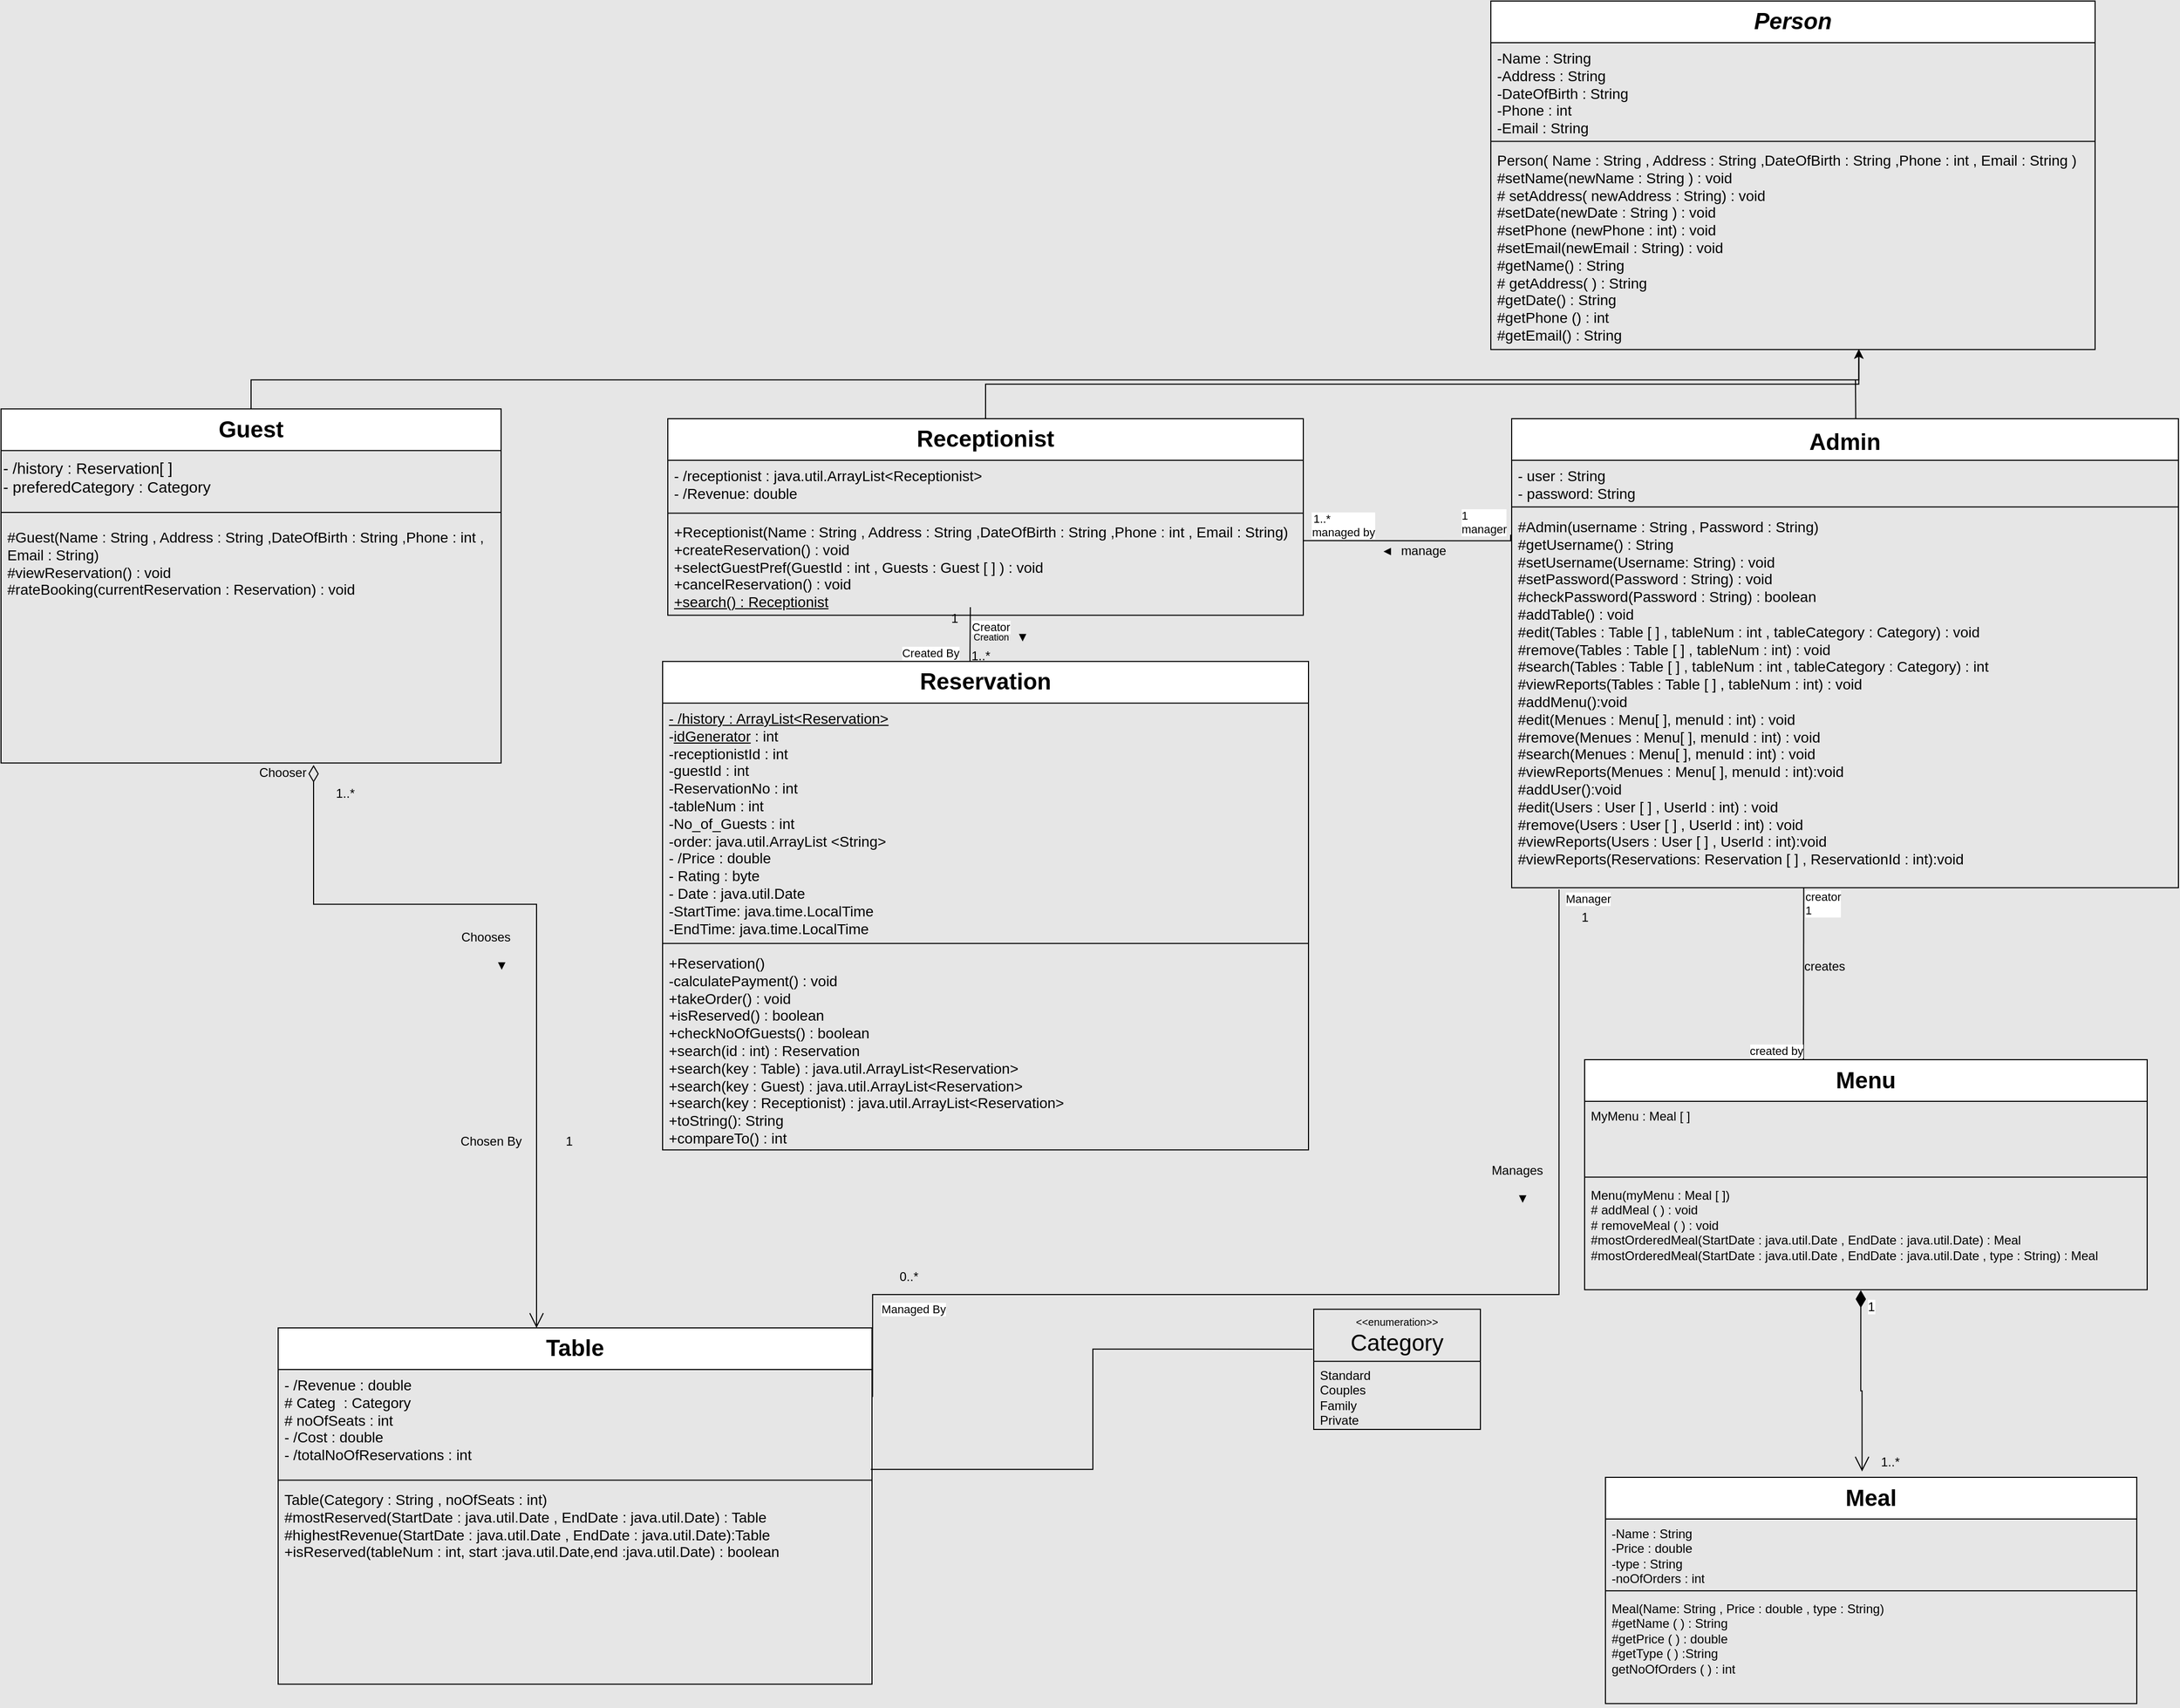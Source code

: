 <mxfile version="22.0.3" type="device">
  <diagram id="C5RBs43oDa-KdzZeNtuy" name="Page-1">
    <mxGraphModel dx="3770" dy="836" grid="0" gridSize="13" guides="1" tooltips="1" connect="1" arrows="1" fold="1" page="1" pageScale="1" pageWidth="2336" pageHeight="1654" background="#E6E6E6" math="0" shadow="0">
      <root>
        <mxCell id="WIyWlLk6GJQsqaUBKTNV-0" />
        <mxCell id="WIyWlLk6GJQsqaUBKTNV-1" parent="WIyWlLk6GJQsqaUBKTNV-0" />
        <mxCell id="kwfx18V8s8jriJGcK7w_-0" value="" style="group" parent="WIyWlLk6GJQsqaUBKTNV-1" vertex="1" connectable="0">
          <mxGeometry x="-2296" y="53" width="2090" height="1632" as="geometry" />
        </mxCell>
        <mxCell id="8VrIXo1lg3qWOVsLEivH-0" value="&lt;font style=&quot;font-size: 22px;&quot;&gt;Admin&lt;/font&gt;" style="swimlane;fontStyle=1;align=center;verticalAlign=top;childLayout=stackLayout;horizontal=1;startSize=40;horizontalStack=0;resizeParent=1;resizeParentMax=0;resizeLast=0;collapsible=1;marginBottom=0;whiteSpace=wrap;html=1;spacingTop=3;" parent="kwfx18V8s8jriJGcK7w_-0" vertex="1">
          <mxGeometry x="1450" y="401.006" width="640" height="450.331" as="geometry">
            <mxRectangle x="-700" y="90" width="100" height="40" as="alternateBounds" />
          </mxGeometry>
        </mxCell>
        <mxCell id="8VrIXo1lg3qWOVsLEivH-1" value="&lt;font style=&quot;font-size: 14px;&quot;&gt;- user : String&lt;br&gt;- password: String&lt;br&gt;&lt;br&gt;&lt;/font&gt;" style="text;strokeColor=none;fillColor=none;align=left;verticalAlign=top;spacingLeft=4;spacingRight=4;overflow=hidden;rotatable=0;points=[[0,0.5],[1,0.5]];portConstraint=eastwest;whiteSpace=wrap;html=1;" parent="8VrIXo1lg3qWOVsLEivH-0" vertex="1">
          <mxGeometry y="40" width="640" height="41.033" as="geometry" />
        </mxCell>
        <mxCell id="8VrIXo1lg3qWOVsLEivH-2" value="" style="line;strokeWidth=1;fillColor=none;align=left;verticalAlign=middle;spacingTop=-1;spacingLeft=3;spacingRight=3;rotatable=0;labelPosition=right;points=[];portConstraint=eastwest;strokeColor=inherit;" parent="8VrIXo1lg3qWOVsLEivH-0" vertex="1">
          <mxGeometry y="81.033" width="640" height="7.461" as="geometry" />
        </mxCell>
        <mxCell id="8VrIXo1lg3qWOVsLEivH-3" value="&lt;font style=&quot;font-size: 14px;&quot;&gt;#Admin(username : String , Password : String)&amp;nbsp;&lt;br&gt;#getUsername() : String&lt;br&gt;#setUsername(Username: String) : void&lt;br&gt;#setPassword(Password : String) : void&lt;br&gt;#checkPassword(Password : String) : boolean&lt;br&gt;#addTable() : void&lt;br&gt;#edit(Tables : Table [ ] , tableNum : int , tableCategory : Category) : void&lt;br&gt;#remove(Tables : Table [ ] , tableNum : int) : void&lt;br&gt;#search(Tables : Table [ ] , tableNum : int , tableCategory : Category) : int&lt;br&gt;#viewReports(Tables : Table [ ] , tableNum : int) : void&lt;br&gt;#addMenu():void&lt;br&gt;#edit(Menues : Menu[ ], menuId : int) : void&lt;br&gt;#remove(Menues : Menu[ ], menuId : int) : void&lt;br&gt;#search(Menues : Menu[ ], menuId : int) : void&lt;br&gt;#viewReports(Menues : Menu[ ], menuId : int):void&lt;br&gt;#addUser():void&lt;br&gt;#edit(Users : User [ ] , UserId : int) : void&lt;br&gt;#remove(Users : User [ ] , UserId : int) : void&lt;br&gt;#viewReports(Users : User [ ] , UserId : int):void&lt;br&gt;#viewReports(Reservations: Reservation [ ] , ReservationId : int):void&lt;br&gt;&lt;/font&gt;" style="text;strokeColor=none;fillColor=none;align=left;verticalAlign=top;spacingLeft=4;spacingRight=4;overflow=hidden;rotatable=0;points=[[0,0.5],[1,0.5]];portConstraint=eastwest;whiteSpace=wrap;html=1;" parent="8VrIXo1lg3qWOVsLEivH-0" vertex="1">
          <mxGeometry y="88.494" width="640" height="361.838" as="geometry" />
        </mxCell>
        <mxCell id="8VrIXo1lg3qWOVsLEivH-13" value="&lt;font style=&quot;font-size: 22px;&quot;&gt;Receptionist&lt;/font&gt;" style="swimlane;fontStyle=1;align=center;verticalAlign=top;childLayout=stackLayout;horizontal=1;startSize=40;horizontalStack=0;resizeParent=1;resizeParentMax=0;resizeLast=0;collapsible=1;marginBottom=0;whiteSpace=wrap;html=1;" parent="kwfx18V8s8jriJGcK7w_-0" vertex="1">
          <mxGeometry x="640" y="401.006" width="610" height="188.721" as="geometry">
            <mxRectangle x="290" y="70" width="170" height="40" as="alternateBounds" />
          </mxGeometry>
        </mxCell>
        <mxCell id="8VrIXo1lg3qWOVsLEivH-14" value="&lt;font style=&quot;font-size: 14px;&quot;&gt;- /receptionist : java.util.ArrayList&amp;lt;Receptionist&amp;gt;&lt;br&gt;- /Revenue: double&lt;br&gt;&lt;br&gt;&lt;/font&gt;" style="text;strokeColor=none;fillColor=none;align=left;verticalAlign=top;spacingLeft=4;spacingRight=4;overflow=hidden;rotatable=0;points=[[0,0.5],[1,0.5]];portConstraint=eastwest;whiteSpace=wrap;html=1;" parent="8VrIXo1lg3qWOVsLEivH-13" vertex="1">
          <mxGeometry y="40" width="610" height="47" as="geometry" />
        </mxCell>
        <mxCell id="8VrIXo1lg3qWOVsLEivH-15" value="" style="line;strokeWidth=1;fillColor=none;align=left;verticalAlign=middle;spacingTop=-1;spacingLeft=3;spacingRight=3;rotatable=0;labelPosition=right;points=[];portConstraint=eastwest;strokeColor=inherit;" parent="8VrIXo1lg3qWOVsLEivH-13" vertex="1">
          <mxGeometry y="87" width="610" height="7.461" as="geometry" />
        </mxCell>
        <mxCell id="8VrIXo1lg3qWOVsLEivH-16" value="&lt;font style=&quot;font-size: 14px;&quot;&gt;+Receptionist(Name : String , Address : String ,DateOfBirth : String ,Phone : int , Email : String)&lt;br&gt;+createReservation() : void&lt;br style=&quot;border-color: var(--border-color);&quot;&gt;&lt;/font&gt;&lt;span style=&quot;font-size: 14px;&quot;&gt;+selectGuestPref(GuestId : int , Guests : Guest [ ] ) : void&lt;br&gt;+cancelReservation() : void&lt;br&gt;&lt;u&gt;+search() : Receptionist&lt;/u&gt;&lt;br&gt;&lt;/span&gt;" style="text;strokeColor=none;fillColor=none;align=left;verticalAlign=top;spacingLeft=4;spacingRight=4;overflow=hidden;rotatable=0;points=[[0,0.5],[1,0.5]];portConstraint=eastwest;whiteSpace=wrap;html=1;" parent="8VrIXo1lg3qWOVsLEivH-13" vertex="1">
          <mxGeometry y="94.461" width="610" height="94.26" as="geometry" />
        </mxCell>
        <mxCell id="8VrIXo1lg3qWOVsLEivH-17" value="&lt;font style=&quot;font-size: 22px;&quot;&gt;Guest&lt;/font&gt;" style="swimlane;fontStyle=1;align=center;verticalAlign=top;childLayout=stackLayout;horizontal=1;startSize=40;horizontalStack=0;resizeParent=1;resizeParentMax=0;resizeLast=0;collapsible=1;marginBottom=0;whiteSpace=wrap;html=1;" parent="kwfx18V8s8jriJGcK7w_-0" vertex="1">
          <mxGeometry y="391.68" width="480" height="339.929" as="geometry">
            <mxRectangle x="160" y="70" width="100" height="40" as="alternateBounds" />
          </mxGeometry>
        </mxCell>
        <mxCell id="8VrIXo1lg3qWOVsLEivH-44" value="&lt;font style=&quot;font-size: 15px;&quot;&gt;- /history : Reservation[ ]&lt;br&gt;- preferedCategory : Category&lt;br&gt;&lt;/font&gt;" style="text;html=1;align=left;verticalAlign=middle;resizable=0;points=[];autosize=1;strokeColor=none;fillColor=none;" parent="8VrIXo1lg3qWOVsLEivH-17" vertex="1">
          <mxGeometry y="40" width="480" height="50" as="geometry" />
        </mxCell>
        <mxCell id="8VrIXo1lg3qWOVsLEivH-19" value="" style="line;strokeWidth=1;fillColor=none;align=left;verticalAlign=middle;spacingTop=-1;spacingLeft=3;spacingRight=3;rotatable=0;labelPosition=right;points=[];portConstraint=eastwest;strokeColor=inherit;" parent="8VrIXo1lg3qWOVsLEivH-17" vertex="1">
          <mxGeometry y="90" width="480" height="18.651" as="geometry" />
        </mxCell>
        <mxCell id="8VrIXo1lg3qWOVsLEivH-20" value="&lt;font style=&quot;font-size: 14px;&quot;&gt;#Guest(Name : String , Address : String ,DateOfBirth : String ,Phone : int , Email : String)&lt;br&gt;#viewReservation() : void&lt;br&gt;&lt;/font&gt;&lt;font style=&quot;font-size: 14px;&quot;&gt;#rateBooking(currentReservation : Reservation) : void&lt;br&gt;&lt;br&gt;&lt;/font&gt;" style="text;strokeColor=none;fillColor=none;align=left;verticalAlign=top;spacingLeft=4;spacingRight=4;overflow=hidden;rotatable=0;points=[[0,0.5],[1,0.5]];portConstraint=eastwest;whiteSpace=wrap;html=1;" parent="8VrIXo1lg3qWOVsLEivH-17" vertex="1">
          <mxGeometry y="108.651" width="480" height="231.278" as="geometry" />
        </mxCell>
        <mxCell id="8VrIXo1lg3qWOVsLEivH-21" value="&lt;font style=&quot;font-size: 22px;&quot;&gt;Reservation&lt;/font&gt;" style="swimlane;fontStyle=1;align=center;verticalAlign=top;childLayout=stackLayout;horizontal=1;startSize=40;horizontalStack=0;resizeParent=1;resizeParentMax=0;resizeLast=0;collapsible=1;marginBottom=0;whiteSpace=wrap;html=1;" parent="kwfx18V8s8jriJGcK7w_-0" vertex="1">
          <mxGeometry x="635" y="634.15" width="620" height="469.001" as="geometry">
            <mxRectangle x="1460" y="60" width="170" height="40" as="alternateBounds" />
          </mxGeometry>
        </mxCell>
        <mxCell id="8VrIXo1lg3qWOVsLEivH-22" value="&lt;font style=&quot;font-size: 14px;&quot;&gt;&lt;u&gt;- /history : ArrayList&amp;lt;Reservation&amp;gt;&lt;br&gt;&lt;/u&gt;-&lt;u&gt;idGenerator&lt;/u&gt; : int&lt;br&gt;-receptionistId : int&lt;br&gt;-guestId : int&lt;br style=&quot;border-color: var(--border-color);&quot;&gt;-ReservationNo : int&lt;br&gt;-tableNum : int&lt;br&gt;-No_of_Guests : int&lt;br&gt;-order: java.util.ArrayList &amp;lt;String&amp;gt;&lt;br&gt;- /Price : double&lt;br&gt;- Rating : byte&lt;br&gt;- Date : java.util.Date&lt;br&gt;-StartTime: java.time.LocalTime&lt;br&gt;-EndTime: java.time.LocalTime&lt;br&gt;&lt;/font&gt;" style="text;strokeColor=none;fillColor=none;align=left;verticalAlign=top;spacingLeft=4;spacingRight=4;overflow=hidden;rotatable=0;points=[[0,0.5],[1,0.5]];portConstraint=eastwest;whiteSpace=wrap;html=1;" parent="8VrIXo1lg3qWOVsLEivH-21" vertex="1">
          <mxGeometry y="40" width="620" height="227" as="geometry" />
        </mxCell>
        <mxCell id="8VrIXo1lg3qWOVsLEivH-23" value="" style="line;strokeWidth=1;fillColor=none;align=left;verticalAlign=middle;spacingTop=-1;spacingLeft=3;spacingRight=3;rotatable=0;labelPosition=right;points=[];portConstraint=eastwest;strokeColor=inherit;" parent="8VrIXo1lg3qWOVsLEivH-21" vertex="1">
          <mxGeometry y="267" width="620" height="7.461" as="geometry" />
        </mxCell>
        <mxCell id="8VrIXo1lg3qWOVsLEivH-24" value="&lt;font style=&quot;font-size: 14px;&quot;&gt;+Reservation()&lt;br&gt;-calculatePayment() : void&lt;br&gt;+takeOrder() : void&lt;br&gt;+isReserved() : boolean&lt;br&gt;+checkNoOfGuests() : boolean&lt;br&gt;+search(id : int) : Reservation&lt;br&gt;+search(key : Table) : java.util.ArrayList&amp;lt;Reservation&amp;gt;&lt;br&gt;+search(key : Guest) : java.util.ArrayList&amp;lt;Reservation&amp;gt;&lt;br&gt;+search(key : Receptionist) : java.util.ArrayList&amp;lt;Reservation&amp;gt;&lt;br style=&quot;border-color: var(--border-color);&quot;&gt;+toString(): String&lt;br&gt;+compareTo() : int&lt;br style=&quot;border-color: var(--border-color);&quot;&gt;&lt;/font&gt;" style="text;strokeColor=none;fillColor=none;align=left;verticalAlign=top;spacingLeft=4;spacingRight=4;overflow=hidden;rotatable=0;points=[[0,0.5],[1,0.5]];portConstraint=eastwest;whiteSpace=wrap;html=1;" parent="8VrIXo1lg3qWOVsLEivH-21" vertex="1">
          <mxGeometry y="274.461" width="620" height="194.54" as="geometry" />
        </mxCell>
        <mxCell id="8VrIXo1lg3qWOVsLEivH-25" value="&lt;font style=&quot;font-size: 22px;&quot;&gt;Table&lt;/font&gt;" style="swimlane;fontStyle=1;align=center;verticalAlign=top;childLayout=stackLayout;horizontal=1;startSize=40;horizontalStack=0;resizeParent=1;resizeParentMax=0;resizeLast=0;collapsible=1;marginBottom=0;whiteSpace=wrap;html=1;" parent="kwfx18V8s8jriJGcK7w_-0" vertex="1">
          <mxGeometry x="266" y="1273.996" width="570" height="342.153" as="geometry">
            <mxRectangle x="485" y="70" width="100" height="40" as="alternateBounds" />
          </mxGeometry>
        </mxCell>
        <mxCell id="8VrIXo1lg3qWOVsLEivH-26" value="&lt;font style=&quot;font-size: 14px;&quot;&gt;- /Revenue : double&lt;br&gt;# Categ&amp;nbsp; : Category&lt;br&gt;# noOfSeats : int&lt;br&gt;- /Cost : double&lt;br&gt;- /totalNoOfReservations : int&lt;br&gt;&lt;br&gt;&lt;/font&gt;" style="text;strokeColor=none;fillColor=none;align=left;verticalAlign=top;spacingLeft=4;spacingRight=4;overflow=hidden;rotatable=0;points=[[0,0.5],[1,0.5]];portConstraint=eastwest;whiteSpace=wrap;html=1;" parent="8VrIXo1lg3qWOVsLEivH-25" vertex="1">
          <mxGeometry y="40" width="570" height="102.583" as="geometry" />
        </mxCell>
        <mxCell id="8VrIXo1lg3qWOVsLEivH-27" value="" style="line;strokeWidth=1;fillColor=none;align=left;verticalAlign=middle;spacingTop=-1;spacingLeft=3;spacingRight=3;rotatable=0;labelPosition=right;points=[];portConstraint=eastwest;strokeColor=inherit;" parent="8VrIXo1lg3qWOVsLEivH-25" vertex="1">
          <mxGeometry y="142.583" width="570" height="7.461" as="geometry" />
        </mxCell>
        <mxCell id="8VrIXo1lg3qWOVsLEivH-28" value="&lt;font style=&quot;font-size: 14px;&quot;&gt;Table(Category : String , noOfSeats : int)&lt;br&gt;#mostReserved(StartDate : java.util.Date , EndDate : java.util.Date) : Table&lt;br&gt;#highestRevenue(StartDate : java.util.Date , EndDate : java.util.Date):Table&lt;br&gt;+isReserved(tableNum : int, start :java.util.Date,end :java.util.Date) : boolean&lt;br style=&quot;border-color: var(--border-color);&quot;&gt;&lt;/font&gt;" style="text;strokeColor=none;fillColor=none;align=left;verticalAlign=top;spacingLeft=4;spacingRight=4;overflow=hidden;rotatable=0;points=[[0,0.5],[1,0.5]];portConstraint=eastwest;whiteSpace=wrap;html=1;" parent="8VrIXo1lg3qWOVsLEivH-25" vertex="1">
          <mxGeometry y="150.043" width="570" height="192.11" as="geometry" />
        </mxCell>
        <mxCell id="8VrIXo1lg3qWOVsLEivH-29" value="&lt;font style=&quot;font-size: 22px;&quot;&gt;&lt;i&gt;Person&lt;/i&gt;&lt;/font&gt;" style="swimlane;fontStyle=1;align=center;verticalAlign=top;childLayout=stackLayout;horizontal=1;startSize=40;horizontalStack=0;resizeParent=1;resizeParentMax=0;resizeLast=0;collapsible=1;marginBottom=0;whiteSpace=wrap;html=1;" parent="kwfx18V8s8jriJGcK7w_-0" vertex="1">
          <mxGeometry x="1430" width="580" height="334.661" as="geometry">
            <mxRectangle x="940" y="68" width="120" height="40" as="alternateBounds" />
          </mxGeometry>
        </mxCell>
        <mxCell id="8VrIXo1lg3qWOVsLEivH-30" value="&lt;font style=&quot;font-size: 14px;&quot;&gt;-Name : String&lt;br&gt;-Address : String&lt;br&gt;-DateOfBirth : String&lt;br&gt;-Phone : int&lt;br&gt;-Email : String&lt;br&gt;&lt;/font&gt;" style="text;strokeColor=none;fillColor=none;align=left;verticalAlign=top;spacingLeft=4;spacingRight=4;overflow=hidden;rotatable=0;points=[[0,0.5],[1,0.5]];portConstraint=eastwest;whiteSpace=wrap;html=1;" parent="8VrIXo1lg3qWOVsLEivH-29" vertex="1">
          <mxGeometry y="40" width="580" height="91" as="geometry" />
        </mxCell>
        <mxCell id="8VrIXo1lg3qWOVsLEivH-31" value="" style="line;strokeWidth=1;fillColor=none;align=left;verticalAlign=middle;spacingTop=-1;spacingLeft=3;spacingRight=3;rotatable=0;labelPosition=right;points=[];portConstraint=eastwest;strokeColor=inherit;" parent="8VrIXo1lg3qWOVsLEivH-29" vertex="1">
          <mxGeometry y="131" width="580" height="7.461" as="geometry" />
        </mxCell>
        <mxCell id="8VrIXo1lg3qWOVsLEivH-32" value="&lt;font style=&quot;font-size: 14px;&quot;&gt;Person( Name : String , Address : String ,DateOfBirth : String ,Phone : int , Email : String )&lt;br&gt;#setName(newName : String ) : void&lt;br&gt;# setAddress( newAddress : String) : void&lt;br&gt;#setDate(newDate : String ) : void&lt;br&gt;#setPhone (newPhone : int) : void&lt;br&gt;#setEmail(newEmail : String) : void&lt;br&gt;#getName() : String&lt;br style=&quot;border-color: var(--border-color);&quot;&gt;# getAddress( ) : String&lt;br style=&quot;border-color: var(--border-color);&quot;&gt;#getDate() : String&lt;br style=&quot;border-color: var(--border-color);&quot;&gt;#getPhone () : int&lt;br style=&quot;border-color: var(--border-color);&quot;&gt;#getEmail() : String&lt;br&gt;&lt;br&gt;&lt;/font&gt;" style="text;strokeColor=none;fillColor=none;align=left;verticalAlign=top;spacingLeft=4;spacingRight=4;overflow=hidden;rotatable=0;points=[[0,0.5],[1,0.5]];portConstraint=eastwest;whiteSpace=wrap;html=1;" parent="8VrIXo1lg3qWOVsLEivH-29" vertex="1">
          <mxGeometry y="138.461" width="580" height="196.2" as="geometry" />
        </mxCell>
        <mxCell id="8VrIXo1lg3qWOVsLEivH-37" value="&lt;font style=&quot;font-size: 10px;&quot;&gt;&amp;lt;&amp;lt;enumeration&amp;gt;&amp;gt;&lt;br&gt;&lt;/font&gt;&lt;font style=&quot;font-size: 22px;&quot;&gt;Category&lt;/font&gt;" style="swimlane;fontStyle=0;childLayout=stackLayout;horizontal=1;startSize=50;fillColor=none;horizontalStack=0;resizeParent=1;resizeParentMax=0;resizeLast=0;collapsible=1;marginBottom=0;whiteSpace=wrap;html=1;" parent="kwfx18V8s8jriJGcK7w_-0" vertex="1">
          <mxGeometry x="1260" y="1256.174" width="160" height="115.28" as="geometry">
            <mxRectangle x="1850" y="630" width="130" height="50" as="alternateBounds" />
          </mxGeometry>
        </mxCell>
        <mxCell id="8VrIXo1lg3qWOVsLEivH-38" value="Standard&lt;br&gt;Couples&lt;br&gt;Family&lt;br&gt;Private" style="text;strokeColor=none;fillColor=none;align=left;verticalAlign=top;spacingLeft=4;spacingRight=4;overflow=hidden;rotatable=0;points=[[0,0.5],[1,0.5]];portConstraint=eastwest;whiteSpace=wrap;html=1;" parent="8VrIXo1lg3qWOVsLEivH-37" vertex="1">
          <mxGeometry y="50" width="160" height="65.28" as="geometry" />
        </mxCell>
        <mxCell id="8VrIXo1lg3qWOVsLEivH-47" value="&lt;font style=&quot;font-size: 22px;&quot;&gt;Menu&lt;/font&gt;" style="swimlane;fontStyle=1;align=center;verticalAlign=top;childLayout=stackLayout;horizontal=1;startSize=40;horizontalStack=0;resizeParent=1;resizeParentMax=0;resizeLast=0;collapsible=1;marginBottom=0;whiteSpace=wrap;html=1;" parent="kwfx18V8s8jriJGcK7w_-0" vertex="1">
          <mxGeometry x="1520" y="1016.503" width="540" height="220.919" as="geometry">
            <mxRectangle x="100" y="160" width="100" height="40" as="alternateBounds" />
          </mxGeometry>
        </mxCell>
        <mxCell id="8VrIXo1lg3qWOVsLEivH-48" value="MyMenu : Meal [ ]&amp;nbsp;" style="text;strokeColor=none;fillColor=none;align=left;verticalAlign=top;spacingLeft=4;spacingRight=4;overflow=hidden;rotatable=0;points=[[0,0.5],[1,0.5]];portConstraint=eastwest;whiteSpace=wrap;html=1;" parent="8VrIXo1lg3qWOVsLEivH-47" vertex="1">
          <mxGeometry y="40" width="540" height="69.01" as="geometry" />
        </mxCell>
        <mxCell id="8VrIXo1lg3qWOVsLEivH-49" value="" style="line;strokeWidth=1;fillColor=none;align=left;verticalAlign=middle;spacingTop=-1;spacingLeft=3;spacingRight=3;rotatable=0;labelPosition=right;points=[];portConstraint=eastwest;strokeColor=inherit;" parent="8VrIXo1lg3qWOVsLEivH-47" vertex="1">
          <mxGeometry y="109.01" width="540" height="7.461" as="geometry" />
        </mxCell>
        <mxCell id="8VrIXo1lg3qWOVsLEivH-50" value="Menu(myMenu : Meal [ ])&lt;br&gt;# addMeal ( ) : void&lt;br&gt;# removeMeal ( ) : void&lt;br&gt;#mostOrderedMeal(StartDate : java.util.Date , EndDate : java.util.Date) : Meal&lt;br&gt;#mostOrderedMeal(StartDate : java.util.Date , EndDate : java.util.Date , type : String) : Meal&lt;br&gt;" style="text;strokeColor=none;fillColor=none;align=left;verticalAlign=top;spacingLeft=4;spacingRight=4;overflow=hidden;rotatable=0;points=[[0,0.5],[1,0.5]];portConstraint=eastwest;whiteSpace=wrap;html=1;" parent="8VrIXo1lg3qWOVsLEivH-47" vertex="1">
          <mxGeometry y="116.471" width="540" height="104.448" as="geometry" />
        </mxCell>
        <mxCell id="8VrIXo1lg3qWOVsLEivH-51" value="&lt;font style=&quot;font-size: 22px;&quot;&gt;Meal&lt;/font&gt;" style="swimlane;fontStyle=1;align=center;verticalAlign=top;childLayout=stackLayout;horizontal=1;startSize=40;horizontalStack=0;resizeParent=1;resizeParentMax=0;resizeLast=0;collapsible=1;marginBottom=0;whiteSpace=wrap;html=1;" parent="kwfx18V8s8jriJGcK7w_-0" vertex="1">
          <mxGeometry x="1540" y="1417.509" width="510" height="217.189" as="geometry">
            <mxRectangle x="1050" y="1060" width="90" height="40" as="alternateBounds" />
          </mxGeometry>
        </mxCell>
        <mxCell id="8VrIXo1lg3qWOVsLEivH-52" value="-Name : String&lt;br&gt;-Price : double&lt;br&gt;-type : String&lt;br&gt;-noOfOrders : int" style="text;strokeColor=none;fillColor=none;align=left;verticalAlign=top;spacingLeft=4;spacingRight=4;overflow=hidden;rotatable=0;points=[[0,0.5],[1,0.5]];portConstraint=eastwest;whiteSpace=wrap;html=1;" parent="8VrIXo1lg3qWOVsLEivH-51" vertex="1">
          <mxGeometry y="40" width="510" height="65.28" as="geometry" />
        </mxCell>
        <mxCell id="8VrIXo1lg3qWOVsLEivH-53" value="" style="line;strokeWidth=1;fillColor=none;align=left;verticalAlign=middle;spacingTop=-1;spacingLeft=3;spacingRight=3;rotatable=0;labelPosition=right;points=[];portConstraint=eastwest;strokeColor=inherit;" parent="8VrIXo1lg3qWOVsLEivH-51" vertex="1">
          <mxGeometry y="105.28" width="510" height="7.461" as="geometry" />
        </mxCell>
        <mxCell id="8VrIXo1lg3qWOVsLEivH-54" value="Meal(Name: String , Price : double , type : String)&lt;br&gt;#getName ( ) : String&lt;br&gt;#getPrice ( ) : double&lt;br&gt;#getType ( ) :String&lt;br&gt;getNoOfOrders ( ) : int" style="text;strokeColor=none;fillColor=none;align=left;verticalAlign=top;spacingLeft=4;spacingRight=4;overflow=hidden;rotatable=0;points=[[0,0.5],[1,0.5]];portConstraint=eastwest;whiteSpace=wrap;html=1;" parent="8VrIXo1lg3qWOVsLEivH-51" vertex="1">
          <mxGeometry y="112.741" width="510" height="104.448" as="geometry" />
        </mxCell>
        <mxCell id="8VrIXo1lg3qWOVsLEivH-56" style="edgeStyle=orthogonalEdgeStyle;rounded=0;orthogonalLoop=1;jettySize=auto;html=1;entryX=0.609;entryY=0.998;entryDx=0;entryDy=0;entryPerimeter=0;exitX=0.5;exitY=0;exitDx=0;exitDy=0;" parent="kwfx18V8s8jriJGcK7w_-0" source="8VrIXo1lg3qWOVsLEivH-13" target="8VrIXo1lg3qWOVsLEivH-32" edge="1">
          <mxGeometry relative="1" as="geometry">
            <mxPoint x="920" y="401.006" as="sourcePoint" />
          </mxGeometry>
        </mxCell>
        <mxCell id="8VrIXo1lg3qWOVsLEivH-59" value="" style="endArrow=none;html=1;rounded=0;exitX=0.516;exitY=-0.001;exitDx=0;exitDy=0;exitPerimeter=0;" parent="kwfx18V8s8jriJGcK7w_-0" source="8VrIXo1lg3qWOVsLEivH-0" edge="1">
          <mxGeometry width="50" height="50" relative="1" as="geometry">
            <mxPoint x="1770" y="373.029" as="sourcePoint" />
            <mxPoint x="1780" y="363.703" as="targetPoint" />
          </mxGeometry>
        </mxCell>
        <mxCell id="8VrIXo1lg3qWOVsLEivH-70" value="1..*" style="text;html=1;align=center;verticalAlign=middle;resizable=0;points=[];autosize=1;strokeColor=none;fillColor=none;" parent="kwfx18V8s8jriJGcK7w_-0" vertex="1">
          <mxGeometry x="1793" y="1387.666" width="40" height="30" as="geometry" />
        </mxCell>
        <mxCell id="8VrIXo1lg3qWOVsLEivH-75" value="" style="endArrow=none;html=1;edgeStyle=orthogonalEdgeStyle;rounded=0;exitX=0.438;exitY=1;exitDx=0;exitDy=0;exitPerimeter=0;entryX=0.389;entryY=0;entryDx=0;entryDy=0;entryPerimeter=0;" parent="kwfx18V8s8jriJGcK7w_-0" source="8VrIXo1lg3qWOVsLEivH-3" target="8VrIXo1lg3qWOVsLEivH-47" edge="1">
          <mxGeometry relative="1" as="geometry">
            <mxPoint x="1730" y="876.617" as="sourcePoint" />
            <mxPoint x="1880" y="913.92" as="targetPoint" />
            <Array as="points">
              <mxPoint x="1730" y="850.505" />
              <mxPoint x="1730" y="850.505" />
            </Array>
          </mxGeometry>
        </mxCell>
        <mxCell id="8VrIXo1lg3qWOVsLEivH-76" value="creator&lt;br&gt;1" style="edgeLabel;resizable=0;html=1;align=left;verticalAlign=bottom;" parent="8VrIXo1lg3qWOVsLEivH-75" connectable="0" vertex="1">
          <mxGeometry x="-1" relative="1" as="geometry">
            <mxPoint y="30" as="offset" />
          </mxGeometry>
        </mxCell>
        <mxCell id="8VrIXo1lg3qWOVsLEivH-77" value="created by" style="edgeLabel;resizable=0;html=1;align=right;verticalAlign=bottom;" parent="8VrIXo1lg3qWOVsLEivH-75" connectable="0" vertex="1">
          <mxGeometry x="1" relative="1" as="geometry" />
        </mxCell>
        <mxCell id="8VrIXo1lg3qWOVsLEivH-78" value="creates&lt;br&gt;" style="text;html=1;align=center;verticalAlign=middle;resizable=0;points=[];autosize=1;strokeColor=none;fillColor=none;" parent="kwfx18V8s8jriJGcK7w_-0" vertex="1">
          <mxGeometry x="1720" y="912.055" width="60" height="30" as="geometry" />
        </mxCell>
        <mxCell id="8VrIXo1lg3qWOVsLEivH-79" value="◄" style="text;html=1;align=center;verticalAlign=middle;resizable=0;points=[];autosize=1;strokeColor=none;fillColor=none;rotation=0;" parent="kwfx18V8s8jriJGcK7w_-0" vertex="1">
          <mxGeometry x="1310" y="512.914" width="40" height="30" as="geometry" />
        </mxCell>
        <mxCell id="8VrIXo1lg3qWOVsLEivH-89" value="" style="endArrow=none;html=1;edgeStyle=orthogonalEdgeStyle;rounded=0;exitX=0;exitY=0.073;exitDx=0;exitDy=0;exitPerimeter=0;entryX=1;entryY=0.241;entryDx=0;entryDy=0;entryPerimeter=0;" parent="kwfx18V8s8jriJGcK7w_-0" source="8VrIXo1lg3qWOVsLEivH-3" target="8VrIXo1lg3qWOVsLEivH-16" edge="1">
          <mxGeometry relative="1" as="geometry">
            <mxPoint x="1340" y="475.611" as="sourcePoint" />
            <mxPoint x="1340" y="643.474" as="targetPoint" />
            <Array as="points">
              <mxPoint x="1449" y="512.914" />
            </Array>
          </mxGeometry>
        </mxCell>
        <mxCell id="8VrIXo1lg3qWOVsLEivH-90" value="1&lt;br&gt;manager" style="edgeLabel;resizable=0;html=1;align=left;verticalAlign=bottom;" parent="8VrIXo1lg3qWOVsLEivH-89" connectable="0" vertex="1">
          <mxGeometry x="-1" relative="1" as="geometry">
            <mxPoint x="-50" as="offset" />
          </mxGeometry>
        </mxCell>
        <mxCell id="8VrIXo1lg3qWOVsLEivH-91" value="1..*&amp;nbsp; &amp;nbsp; &amp;nbsp; &amp;nbsp; &amp;nbsp; &amp;nbsp; &amp;nbsp;&amp;nbsp;&lt;br&gt;managed by" style="edgeLabel;resizable=0;html=1;align=right;verticalAlign=bottom;" parent="8VrIXo1lg3qWOVsLEivH-89" connectable="0" vertex="1">
          <mxGeometry x="1" relative="1" as="geometry">
            <mxPoint x="70" as="offset" />
          </mxGeometry>
        </mxCell>
        <mxCell id="8VrIXo1lg3qWOVsLEivH-92" value="manage" style="text;html=1;align=center;verticalAlign=middle;resizable=0;points=[];autosize=1;strokeColor=none;fillColor=none;" parent="kwfx18V8s8jriJGcK7w_-0" vertex="1">
          <mxGeometry x="1330" y="512.914" width="70" height="30" as="geometry" />
        </mxCell>
        <mxCell id="8VrIXo1lg3qWOVsLEivH-96" value="Chooses" style="text;html=1;align=center;verticalAlign=middle;resizable=0;points=[];autosize=1;strokeColor=none;fillColor=none;" parent="kwfx18V8s8jriJGcK7w_-0" vertex="1">
          <mxGeometry x="430" y="884.078" width="70" height="30" as="geometry" />
        </mxCell>
        <mxCell id="8VrIXo1lg3qWOVsLEivH-97" value="1..*" style="text;html=1;align=center;verticalAlign=middle;resizable=0;points=[];autosize=1;strokeColor=none;fillColor=none;" parent="kwfx18V8s8jriJGcK7w_-0" vertex="1">
          <mxGeometry x="310" y="746.057" width="40" height="30" as="geometry" />
        </mxCell>
        <mxCell id="8VrIXo1lg3qWOVsLEivH-98" value="1" style="text;html=1;align=center;verticalAlign=middle;resizable=0;points=[];autosize=1;strokeColor=none;fillColor=none;" parent="kwfx18V8s8jriJGcK7w_-0" vertex="1">
          <mxGeometry x="530" y="1079.918" width="30" height="30" as="geometry" />
        </mxCell>
        <mxCell id="8VrIXo1lg3qWOVsLEivH-99" value="" style="endArrow=open;html=1;endSize=12;startArrow=diamondThin;startSize=14;startFill=0;edgeStyle=orthogonalEdgeStyle;align=left;verticalAlign=bottom;rounded=0;exitX=0.625;exitY=1.008;exitDx=0;exitDy=0;exitPerimeter=0;" parent="kwfx18V8s8jriJGcK7w_-0" source="8VrIXo1lg3qWOVsLEivH-20" target="8VrIXo1lg3qWOVsLEivH-25" edge="1">
          <mxGeometry x="-1" y="28" relative="1" as="geometry">
            <mxPoint x="330" y="783.36" as="sourcePoint" />
            <mxPoint x="490" y="783.36" as="targetPoint" />
            <Array as="points">
              <mxPoint x="300" y="867.291" />
              <mxPoint x="514" y="867.291" />
            </Array>
            <mxPoint x="-8" y="-20" as="offset" />
          </mxGeometry>
        </mxCell>
        <mxCell id="8VrIXo1lg3qWOVsLEivH-100" value="◄" style="text;html=1;align=center;verticalAlign=middle;resizable=0;points=[];autosize=1;strokeColor=none;fillColor=none;rotation=270;" parent="kwfx18V8s8jriJGcK7w_-0" vertex="1">
          <mxGeometry x="460" y="912.055" width="40" height="30" as="geometry" />
        </mxCell>
        <mxCell id="8VrIXo1lg3qWOVsLEivH-101" value="Chooser" style="text;html=1;align=center;verticalAlign=middle;resizable=0;points=[];autosize=1;strokeColor=none;fillColor=none;" parent="kwfx18V8s8jriJGcK7w_-0" vertex="1">
          <mxGeometry x="235" y="725.541" width="70" height="30" as="geometry" />
        </mxCell>
        <mxCell id="8VrIXo1lg3qWOVsLEivH-102" value="Chosen By" style="text;html=1;align=center;verticalAlign=middle;resizable=0;points=[];autosize=1;strokeColor=none;fillColor=none;" parent="kwfx18V8s8jriJGcK7w_-0" vertex="1">
          <mxGeometry x="430" y="1079.918" width="80" height="30" as="geometry" />
        </mxCell>
        <mxCell id="8VrIXo1lg3qWOVsLEivH-112" value="" style="endArrow=none;html=1;edgeStyle=orthogonalEdgeStyle;rounded=0;entryX=0.476;entryY=0;entryDx=0;entryDy=0;entryPerimeter=0;exitX=0.476;exitY=1.011;exitDx=0;exitDy=0;exitPerimeter=0;" parent="kwfx18V8s8jriJGcK7w_-0" source="8VrIXo1lg3qWOVsLEivH-16" target="8VrIXo1lg3qWOVsLEivH-21" edge="1">
          <mxGeometry relative="1" as="geometry">
            <mxPoint x="840" y="596.846" as="sourcePoint" />
            <mxPoint x="1000" y="596.846" as="targetPoint" />
            <Array as="points">
              <mxPoint x="930" y="581.925" />
              <mxPoint x="930" y="581.925" />
              <mxPoint x="930" y="631.351" />
              <mxPoint x="930" y="631.351" />
            </Array>
          </mxGeometry>
        </mxCell>
        <mxCell id="8VrIXo1lg3qWOVsLEivH-113" value="Creator" style="edgeLabel;resizable=0;html=1;align=left;verticalAlign=bottom;" parent="8VrIXo1lg3qWOVsLEivH-112" connectable="0" vertex="1">
          <mxGeometry x="-1" relative="1" as="geometry">
            <mxPoint y="19" as="offset" />
          </mxGeometry>
        </mxCell>
        <mxCell id="8VrIXo1lg3qWOVsLEivH-114" value="Created By" style="edgeLabel;resizable=0;html=1;align=right;verticalAlign=bottom;" parent="8VrIXo1lg3qWOVsLEivH-112" connectable="0" vertex="1">
          <mxGeometry x="1" relative="1" as="geometry">
            <mxPoint x="-10" as="offset" />
          </mxGeometry>
        </mxCell>
        <mxCell id="8VrIXo1lg3qWOVsLEivH-115" value="&lt;font style=&quot;font-size: 9px;&quot;&gt;Creation&lt;/font&gt;" style="text;html=1;align=center;verticalAlign=middle;resizable=0;points=[];autosize=1;strokeColor=none;fillColor=none;" parent="kwfx18V8s8jriJGcK7w_-0" vertex="1">
          <mxGeometry x="920" y="594.981" width="60" height="30" as="geometry" />
        </mxCell>
        <mxCell id="8VrIXo1lg3qWOVsLEivH-116" value="1" style="text;html=1;align=center;verticalAlign=middle;resizable=0;points=[];autosize=1;strokeColor=none;fillColor=none;" parent="kwfx18V8s8jriJGcK7w_-0" vertex="1">
          <mxGeometry x="900" y="578.194" width="30" height="30" as="geometry" />
        </mxCell>
        <mxCell id="8VrIXo1lg3qWOVsLEivH-117" value="1..*" style="text;html=1;align=center;verticalAlign=middle;resizable=0;points=[];autosize=1;strokeColor=none;fillColor=none;" parent="kwfx18V8s8jriJGcK7w_-0" vertex="1">
          <mxGeometry x="920" y="613.632" width="40" height="30" as="geometry" />
        </mxCell>
        <mxCell id="8VrIXo1lg3qWOVsLEivH-118" value="◄" style="text;html=1;align=center;verticalAlign=middle;resizable=0;points=[];autosize=1;strokeColor=none;fillColor=none;rotation=270;" parent="kwfx18V8s8jriJGcK7w_-0" vertex="1">
          <mxGeometry x="960" y="596.846" width="40" height="30" as="geometry" />
        </mxCell>
        <mxCell id="8VrIXo1lg3qWOVsLEivH-60" style="edgeStyle=orthogonalEdgeStyle;rounded=0;orthogonalLoop=1;jettySize=auto;html=1;entryX=0.609;entryY=0.999;entryDx=0;entryDy=0;entryPerimeter=0;" parent="kwfx18V8s8jriJGcK7w_-0" source="8VrIXo1lg3qWOVsLEivH-17" target="8VrIXo1lg3qWOVsLEivH-32" edge="1">
          <mxGeometry relative="1" as="geometry">
            <mxPoint x="1780" y="335.726" as="targetPoint" />
            <Array as="points">
              <mxPoint x="240" y="363.703" />
              <mxPoint x="1783" y="363.703" />
            </Array>
          </mxGeometry>
        </mxCell>
        <mxCell id="8VrIXo1lg3qWOVsLEivH-119" value="" style="endArrow=none;html=1;edgeStyle=orthogonalEdgeStyle;rounded=0;exitX=0.071;exitY=1.005;exitDx=0;exitDy=0;exitPerimeter=0;entryX=1.001;entryY=0.256;entryDx=0;entryDy=0;entryPerimeter=0;" parent="kwfx18V8s8jriJGcK7w_-0" source="8VrIXo1lg3qWOVsLEivH-3" target="8VrIXo1lg3qWOVsLEivH-26" edge="1">
          <mxGeometry relative="1" as="geometry">
            <mxPoint x="1370" y="913.92" as="sourcePoint" />
            <mxPoint x="1210" y="1055.671" as="targetPoint" />
            <Array as="points">
              <mxPoint x="1495" y="1242" />
              <mxPoint x="837" y="1242" />
            </Array>
          </mxGeometry>
        </mxCell>
        <mxCell id="8VrIXo1lg3qWOVsLEivH-120" value="Manager" style="edgeLabel;resizable=0;html=1;align=left;verticalAlign=bottom;" parent="8VrIXo1lg3qWOVsLEivH-119" connectable="0" vertex="1">
          <mxGeometry x="-1" relative="1" as="geometry">
            <mxPoint x="5" y="17" as="offset" />
          </mxGeometry>
        </mxCell>
        <mxCell id="8VrIXo1lg3qWOVsLEivH-121" value="Managed By" style="edgeLabel;resizable=0;html=1;align=right;verticalAlign=bottom;" parent="8VrIXo1lg3qWOVsLEivH-119" connectable="0" vertex="1">
          <mxGeometry x="1" relative="1" as="geometry">
            <mxPoint x="71" y="-76" as="offset" />
          </mxGeometry>
        </mxCell>
        <mxCell id="8VrIXo1lg3qWOVsLEivH-122" value="Manages" style="text;html=1;align=center;verticalAlign=middle;resizable=0;points=[];autosize=1;strokeColor=none;fillColor=none;" parent="kwfx18V8s8jriJGcK7w_-0" vertex="1">
          <mxGeometry x="1420" y="1107.895" width="70" height="30" as="geometry" />
        </mxCell>
        <mxCell id="8VrIXo1lg3qWOVsLEivH-124" value="◄" style="text;html=1;align=center;verticalAlign=middle;resizable=0;points=[];autosize=1;strokeColor=none;fillColor=none;rotation=270;" parent="kwfx18V8s8jriJGcK7w_-0" vertex="1">
          <mxGeometry x="1440" y="1135.872" width="40" height="30" as="geometry" />
        </mxCell>
        <mxCell id="8VrIXo1lg3qWOVsLEivH-125" value="1" style="text;html=1;align=center;verticalAlign=middle;resizable=0;points=[];autosize=1;strokeColor=none;fillColor=none;" parent="kwfx18V8s8jriJGcK7w_-0" vertex="1">
          <mxGeometry x="1505" y="865.426" width="30" height="30" as="geometry" />
        </mxCell>
        <mxCell id="8VrIXo1lg3qWOVsLEivH-126" value="0..*" style="text;html=1;align=center;verticalAlign=middle;resizable=0;points=[];autosize=1;strokeColor=none;fillColor=none;" parent="kwfx18V8s8jriJGcK7w_-0" vertex="1">
          <mxGeometry x="851" y="1209.996" width="40" height="30" as="geometry" />
        </mxCell>
        <mxCell id="96S_RW_blm-lSaF8RUR--0" value="" style="endArrow=none;html=1;edgeStyle=orthogonalEdgeStyle;rounded=0;exitX=0.998;exitY=0.935;exitDx=0;exitDy=0;exitPerimeter=0;entryX=-0.006;entryY=0.332;entryDx=0;entryDy=0;entryPerimeter=0;" parent="kwfx18V8s8jriJGcK7w_-0" source="8VrIXo1lg3qWOVsLEivH-26" target="8VrIXo1lg3qWOVsLEivH-37" edge="1">
          <mxGeometry relative="1" as="geometry">
            <mxPoint x="1026" y="1284.151" as="sourcePoint" />
            <mxPoint x="1186" y="1284.151" as="targetPoint" />
          </mxGeometry>
        </mxCell>
        <mxCell id="96S_RW_blm-lSaF8RUR--3" value="&lt;font style=&quot;font-size: 12px;&quot;&gt;1&lt;/font&gt;" style="endArrow=open;html=1;endSize=12;startArrow=diamondThin;startSize=14;startFill=1;edgeStyle=orthogonalEdgeStyle;align=left;verticalAlign=bottom;rounded=0;entryX=0.483;entryY=-0.026;entryDx=0;entryDy=0;entryPerimeter=0;exitX=0.491;exitY=1.004;exitDx=0;exitDy=0;exitPerimeter=0;" parent="kwfx18V8s8jriJGcK7w_-0" source="8VrIXo1lg3qWOVsLEivH-50" target="8VrIXo1lg3qWOVsLEivH-51" edge="1">
          <mxGeometry x="-0.711" y="5" relative="1" as="geometry">
            <mxPoint x="1786" y="1239.387" as="sourcePoint" />
            <mxPoint x="1900" y="1297.207" as="targetPoint" />
            <Array as="points">
              <mxPoint x="1785" y="1334.51" />
              <mxPoint x="1786" y="1334.51" />
            </Array>
            <mxPoint as="offset" />
          </mxGeometry>
        </mxCell>
      </root>
    </mxGraphModel>
  </diagram>
</mxfile>
